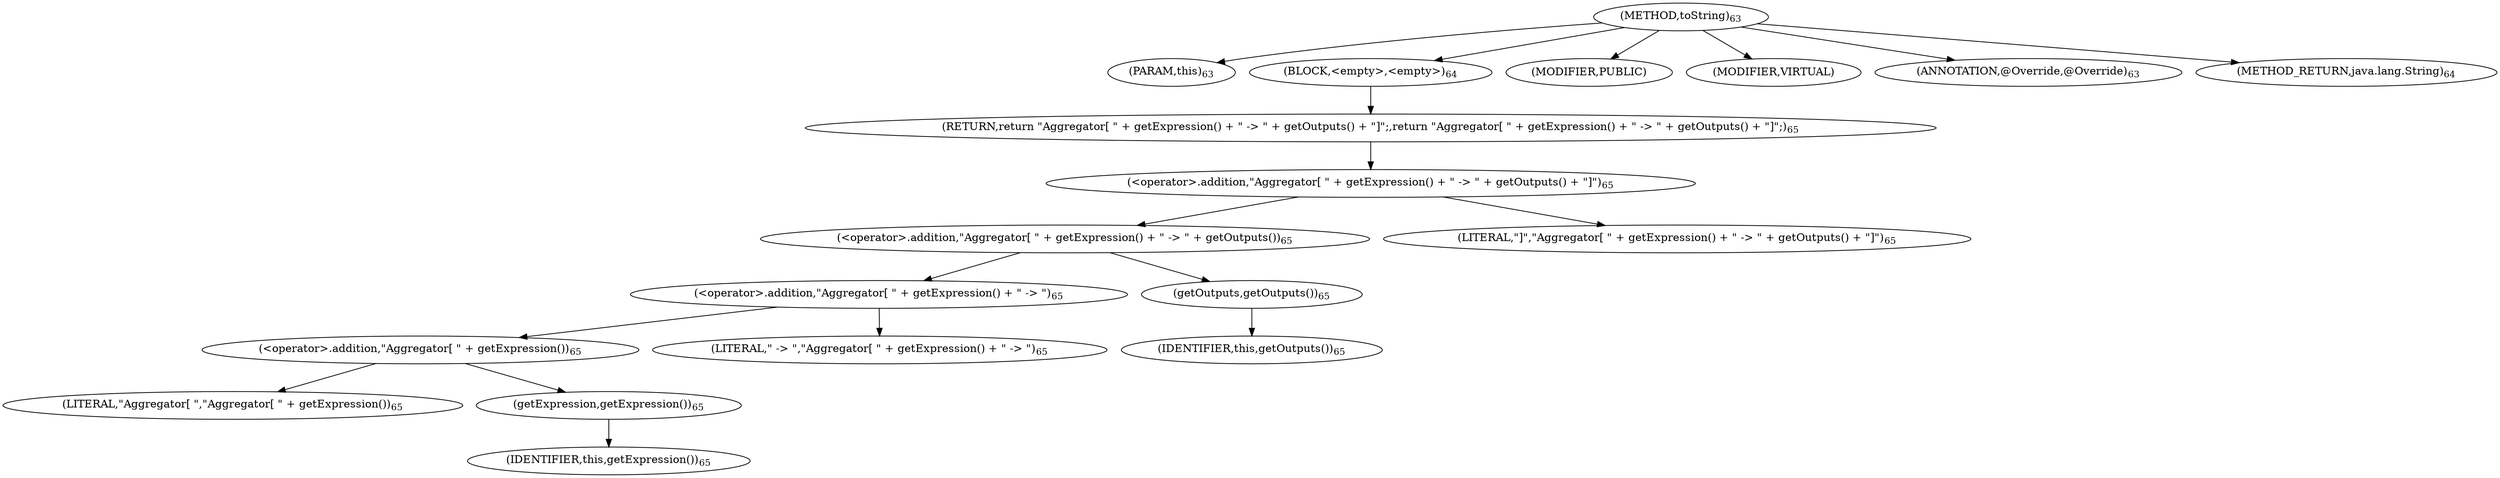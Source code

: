digraph "toString" {  
"122" [label = <(METHOD,toString)<SUB>63</SUB>> ]
"11" [label = <(PARAM,this)<SUB>63</SUB>> ]
"123" [label = <(BLOCK,&lt;empty&gt;,&lt;empty&gt;)<SUB>64</SUB>> ]
"124" [label = <(RETURN,return &quot;Aggregator[ &quot; + getExpression() + &quot; -&gt; &quot; + getOutputs() + &quot;]&quot;;,return &quot;Aggregator[ &quot; + getExpression() + &quot; -&gt; &quot; + getOutputs() + &quot;]&quot;;)<SUB>65</SUB>> ]
"125" [label = <(&lt;operator&gt;.addition,&quot;Aggregator[ &quot; + getExpression() + &quot; -&gt; &quot; + getOutputs() + &quot;]&quot;)<SUB>65</SUB>> ]
"126" [label = <(&lt;operator&gt;.addition,&quot;Aggregator[ &quot; + getExpression() + &quot; -&gt; &quot; + getOutputs())<SUB>65</SUB>> ]
"127" [label = <(&lt;operator&gt;.addition,&quot;Aggregator[ &quot; + getExpression() + &quot; -&gt; &quot;)<SUB>65</SUB>> ]
"128" [label = <(&lt;operator&gt;.addition,&quot;Aggregator[ &quot; + getExpression())<SUB>65</SUB>> ]
"129" [label = <(LITERAL,&quot;Aggregator[ &quot;,&quot;Aggregator[ &quot; + getExpression())<SUB>65</SUB>> ]
"130" [label = <(getExpression,getExpression())<SUB>65</SUB>> ]
"10" [label = <(IDENTIFIER,this,getExpression())<SUB>65</SUB>> ]
"131" [label = <(LITERAL,&quot; -&gt; &quot;,&quot;Aggregator[ &quot; + getExpression() + &quot; -&gt; &quot;)<SUB>65</SUB>> ]
"132" [label = <(getOutputs,getOutputs())<SUB>65</SUB>> ]
"12" [label = <(IDENTIFIER,this,getOutputs())<SUB>65</SUB>> ]
"133" [label = <(LITERAL,&quot;]&quot;,&quot;Aggregator[ &quot; + getExpression() + &quot; -&gt; &quot; + getOutputs() + &quot;]&quot;)<SUB>65</SUB>> ]
"134" [label = <(MODIFIER,PUBLIC)> ]
"135" [label = <(MODIFIER,VIRTUAL)> ]
"136" [label = <(ANNOTATION,@Override,@Override)<SUB>63</SUB>> ]
"137" [label = <(METHOD_RETURN,java.lang.String)<SUB>64</SUB>> ]
  "122" -> "11" 
  "122" -> "123" 
  "122" -> "134" 
  "122" -> "135" 
  "122" -> "136" 
  "122" -> "137" 
  "123" -> "124" 
  "124" -> "125" 
  "125" -> "126" 
  "125" -> "133" 
  "126" -> "127" 
  "126" -> "132" 
  "127" -> "128" 
  "127" -> "131" 
  "128" -> "129" 
  "128" -> "130" 
  "130" -> "10" 
  "132" -> "12" 
}
